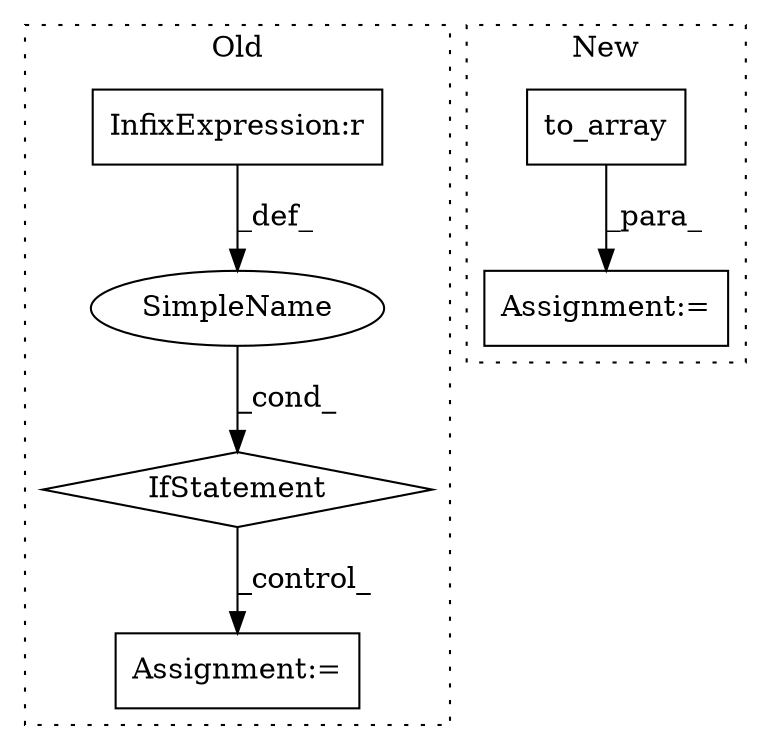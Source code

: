 digraph G {
subgraph cluster0 {
1 [label="IfStatement" a="25" s="9074,9142" l="4,2" shape="diamond"];
3 [label="SimpleName" a="42" s="" l="" shape="ellipse"];
4 [label="Assignment:=" a="7" s="9236" l="1" shape="box"];
5 [label="InfixExpression:r" a="27" s="9086" l="4" shape="box"];
label = "Old";
style="dotted";
}
subgraph cluster1 {
2 [label="to_array" a="32" s="9602,9632" l="9,1" shape="box"];
6 [label="Assignment:=" a="7" s="9596" l="1" shape="box"];
label = "New";
style="dotted";
}
1 -> 4 [label="_control_"];
2 -> 6 [label="_para_"];
3 -> 1 [label="_cond_"];
5 -> 3 [label="_def_"];
}